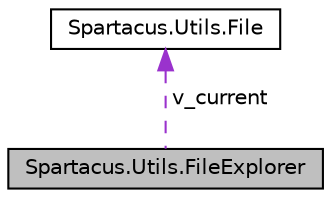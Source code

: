 digraph "Spartacus.Utils.FileExplorer"
{
  edge [fontname="Helvetica",fontsize="10",labelfontname="Helvetica",labelfontsize="10"];
  node [fontname="Helvetica",fontsize="10",shape=record];
  Node1 [label="Spartacus.Utils.FileExplorer",height=0.2,width=0.4,color="black", fillcolor="grey75", style="filled" fontcolor="black"];
  Node2 -> Node1 [dir="back",color="darkorchid3",fontsize="10",style="dashed",label=" v_current" ,fontname="Helvetica"];
  Node2 [label="Spartacus.Utils.File",height=0.2,width=0.4,color="black", fillcolor="white", style="filled",URL="$classSpartacus_1_1Utils_1_1File.html",tooltip="Classe File. Representa um arquivo ou um diretório. Pode ser usado em listas de arquivos para process..."];
}
